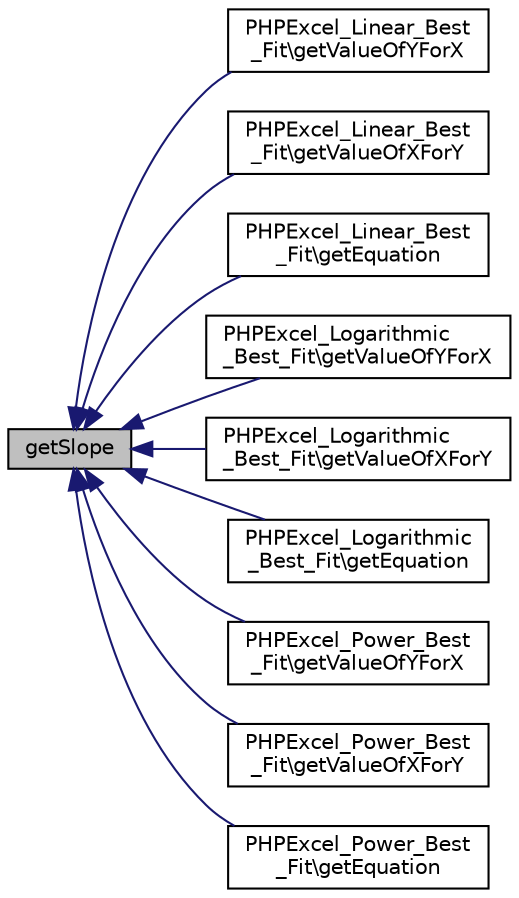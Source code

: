 digraph "getSlope"
{
  edge [fontname="Helvetica",fontsize="10",labelfontname="Helvetica",labelfontsize="10"];
  node [fontname="Helvetica",fontsize="10",shape=record];
  rankdir="LR";
  Node51 [label="getSlope",height=0.2,width=0.4,color="black", fillcolor="grey75", style="filled", fontcolor="black"];
  Node51 -> Node52 [dir="back",color="midnightblue",fontsize="10",style="solid",fontname="Helvetica"];
  Node52 [label="PHPExcel_Linear_Best\l_Fit\\getValueOfYForX",height=0.2,width=0.4,color="black", fillcolor="white", style="filled",URL="$class_p_h_p_excel___linear___best___fit.html#a0166e34b8a912b4ddf624660852345ec"];
  Node51 -> Node53 [dir="back",color="midnightblue",fontsize="10",style="solid",fontname="Helvetica"];
  Node53 [label="PHPExcel_Linear_Best\l_Fit\\getValueOfXForY",height=0.2,width=0.4,color="black", fillcolor="white", style="filled",URL="$class_p_h_p_excel___linear___best___fit.html#ae806bb042d6c95387e82c6feb5d178a5"];
  Node51 -> Node54 [dir="back",color="midnightblue",fontsize="10",style="solid",fontname="Helvetica"];
  Node54 [label="PHPExcel_Linear_Best\l_Fit\\getEquation",height=0.2,width=0.4,color="black", fillcolor="white", style="filled",URL="$class_p_h_p_excel___linear___best___fit.html#a015c81d685693d7575b997328ff5930f"];
  Node51 -> Node55 [dir="back",color="midnightblue",fontsize="10",style="solid",fontname="Helvetica"];
  Node55 [label="PHPExcel_Logarithmic\l_Best_Fit\\getValueOfYForX",height=0.2,width=0.4,color="black", fillcolor="white", style="filled",URL="$class_p_h_p_excel___logarithmic___best___fit.html#a0166e34b8a912b4ddf624660852345ec"];
  Node51 -> Node56 [dir="back",color="midnightblue",fontsize="10",style="solid",fontname="Helvetica"];
  Node56 [label="PHPExcel_Logarithmic\l_Best_Fit\\getValueOfXForY",height=0.2,width=0.4,color="black", fillcolor="white", style="filled",URL="$class_p_h_p_excel___logarithmic___best___fit.html#ae806bb042d6c95387e82c6feb5d178a5"];
  Node51 -> Node57 [dir="back",color="midnightblue",fontsize="10",style="solid",fontname="Helvetica"];
  Node57 [label="PHPExcel_Logarithmic\l_Best_Fit\\getEquation",height=0.2,width=0.4,color="black", fillcolor="white", style="filled",URL="$class_p_h_p_excel___logarithmic___best___fit.html#a015c81d685693d7575b997328ff5930f"];
  Node51 -> Node58 [dir="back",color="midnightblue",fontsize="10",style="solid",fontname="Helvetica"];
  Node58 [label="PHPExcel_Power_Best\l_Fit\\getValueOfYForX",height=0.2,width=0.4,color="black", fillcolor="white", style="filled",URL="$class_p_h_p_excel___power___best___fit.html#a0166e34b8a912b4ddf624660852345ec"];
  Node51 -> Node59 [dir="back",color="midnightblue",fontsize="10",style="solid",fontname="Helvetica"];
  Node59 [label="PHPExcel_Power_Best\l_Fit\\getValueOfXForY",height=0.2,width=0.4,color="black", fillcolor="white", style="filled",URL="$class_p_h_p_excel___power___best___fit.html#ae806bb042d6c95387e82c6feb5d178a5"];
  Node51 -> Node60 [dir="back",color="midnightblue",fontsize="10",style="solid",fontname="Helvetica"];
  Node60 [label="PHPExcel_Power_Best\l_Fit\\getEquation",height=0.2,width=0.4,color="black", fillcolor="white", style="filled",URL="$class_p_h_p_excel___power___best___fit.html#a015c81d685693d7575b997328ff5930f"];
}
